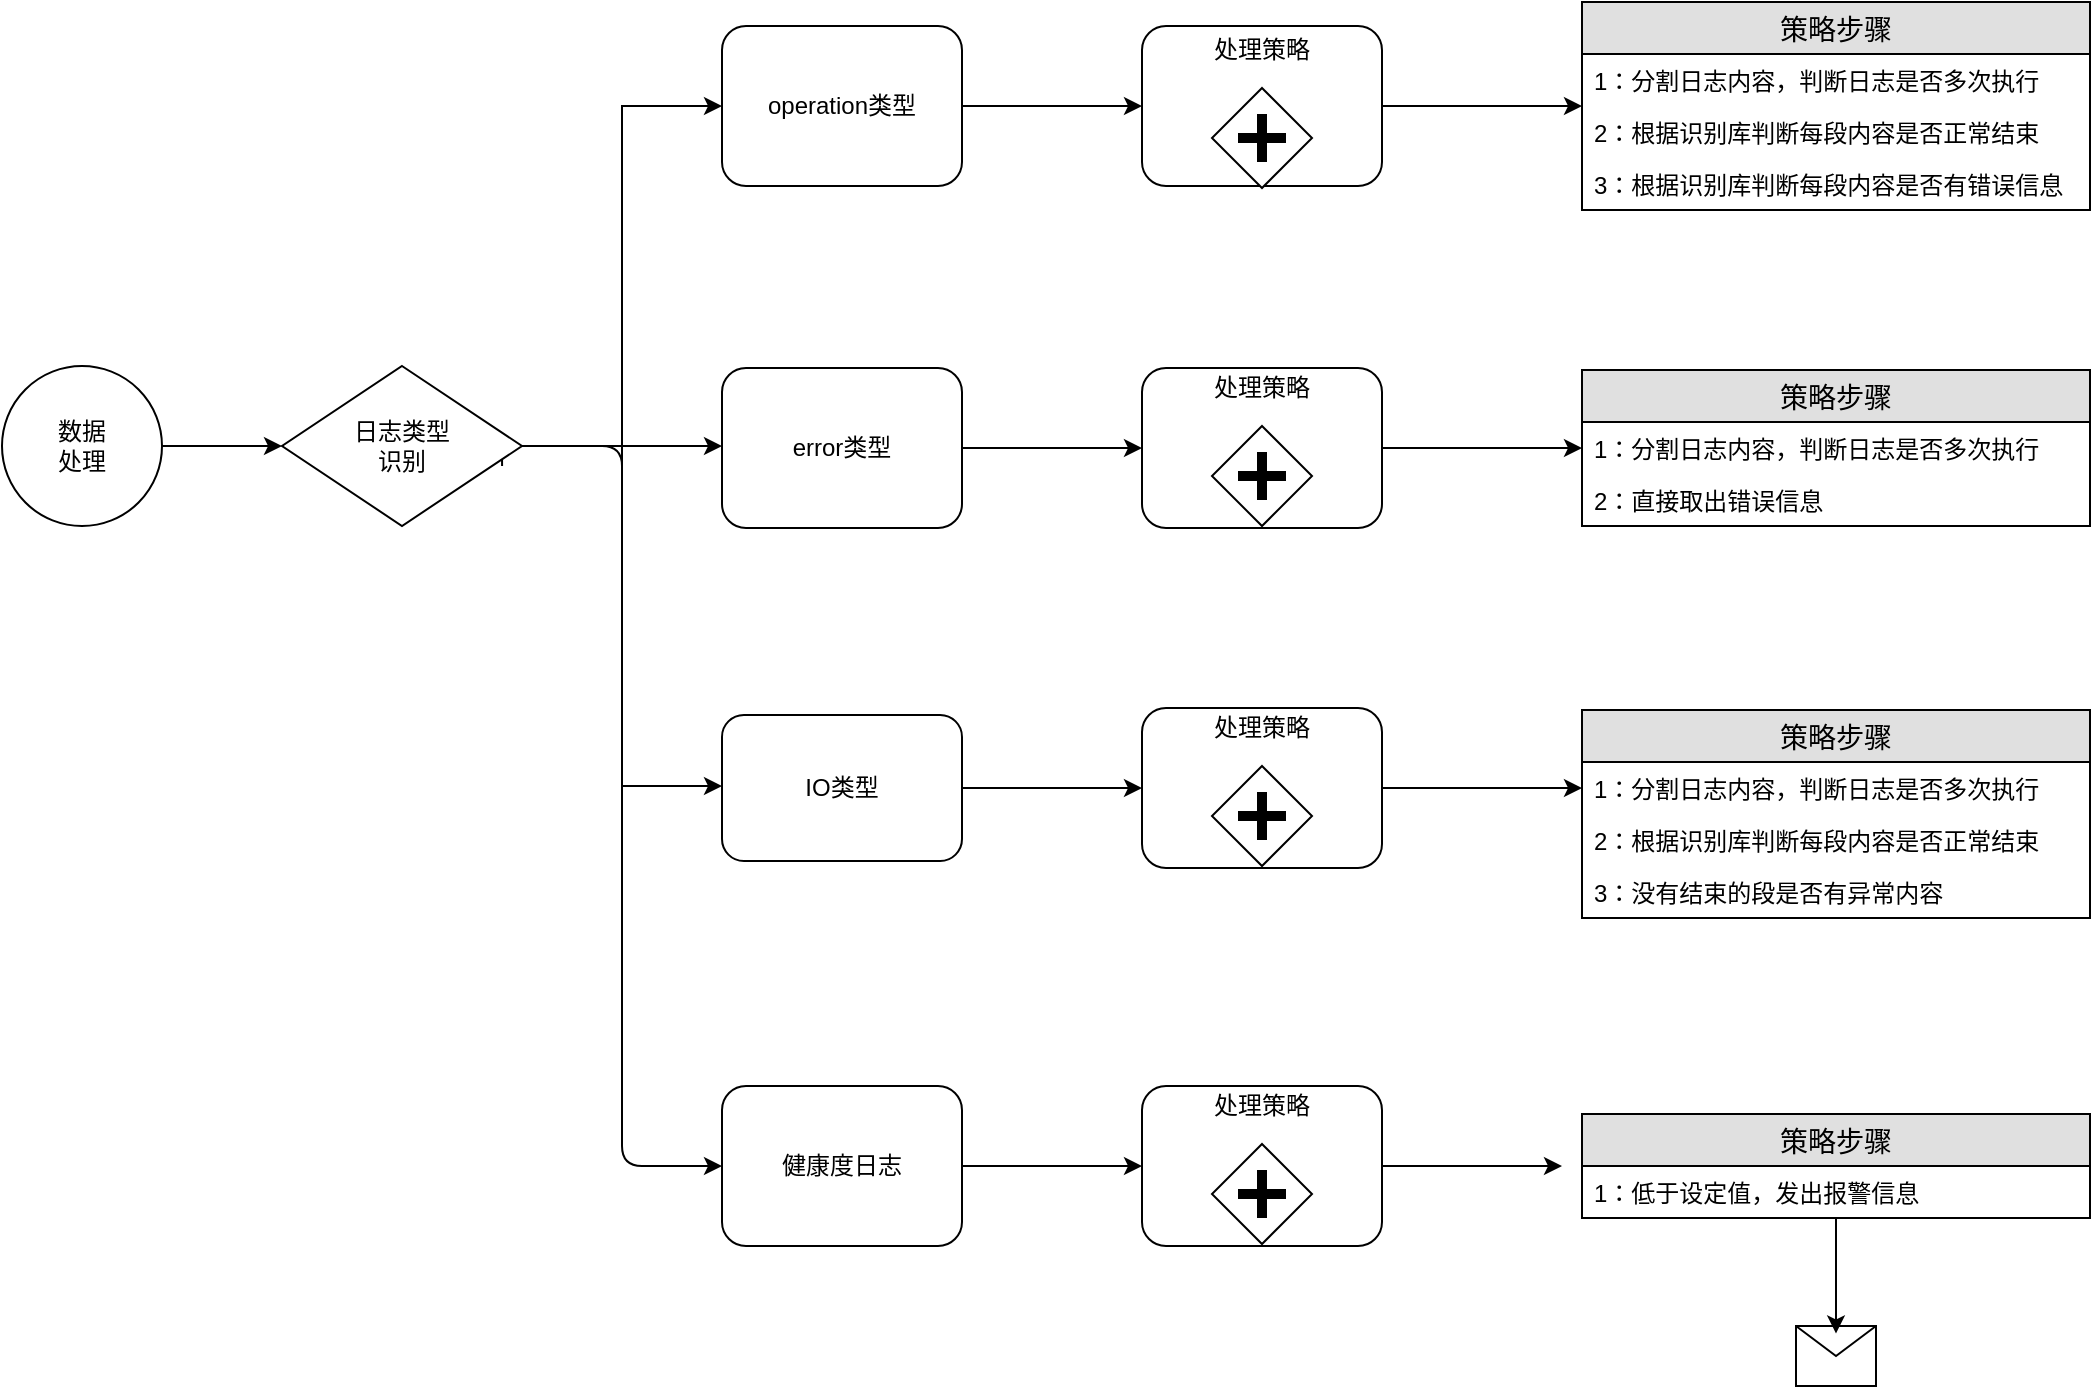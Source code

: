 <mxfile pages="1" version="11.2.1" type="github"><diagram name="Page-1" id="2a216829-ef6e-dabb-86c1-c78162f3ba2b"><mxGraphModel dx="1382" dy="749" grid="1" gridSize="10" guides="1" tooltips="1" connect="1" arrows="1" fold="1" page="1" pageScale="1" pageWidth="850" pageHeight="1100" background="#ffffff" math="0" shadow="0"><root><mxCell id="0"/><mxCell id="1" parent="0"/><mxCell id="58vfCw1-_vqvViAKtiIV-25" style="edgeStyle=orthogonalEdgeStyle;rounded=0;orthogonalLoop=1;jettySize=auto;html=1;entryX=0;entryY=0.5;entryDx=0;entryDy=0;" edge="1" parent="1" source="7a84cebc1def654-14" target="58vfCw1-_vqvViAKtiIV-21"><mxGeometry relative="1" as="geometry"/></mxCell><mxCell id="7a84cebc1def654-14" value="" style="html=1;whiteSpace=wrap;rounded=1;align=center;" parent="1" vertex="1"><mxGeometry x="630" y="251" width="120" height="80" as="geometry"/></mxCell><mxCell id="Y0pdreuylTFjnAot3WX9-14" style="edgeStyle=orthogonalEdgeStyle;rounded=0;orthogonalLoop=1;jettySize=auto;html=1;entryX=0;entryY=0.5;entryDx=0;entryDy=0;" parent="1" source="7a84cebc1def654-3" target="7a84cebc1def654-14" edge="1"><mxGeometry relative="1" as="geometry"><mxPoint x="780" y="290" as="targetPoint"/></mxGeometry></mxCell><mxCell id="7a84cebc1def654-3" value="error类型" style="shape=ext;rounded=1;html=1;whiteSpace=wrap;" parent="1" vertex="1"><mxGeometry x="420" y="251" width="120" height="80" as="geometry"/></mxCell><mxCell id="58vfCw1-_vqvViAKtiIV-42" style="edgeStyle=orthogonalEdgeStyle;rounded=0;orthogonalLoop=1;jettySize=auto;html=1;entryX=0;entryY=0.5;entryDx=0;entryDy=0;" edge="1" parent="1" source="7a84cebc1def654-8" target="58vfCw1-_vqvViAKtiIV-34"><mxGeometry relative="1" as="geometry"/></mxCell><mxCell id="7a84cebc1def654-8" value="健康度日志" style="shape=ext;rounded=1;html=1;whiteSpace=wrap;" parent="1" vertex="1"><mxGeometry x="420" y="610" width="120" height="80" as="geometry"/></mxCell><mxCell id="7a84cebc1def654-9" value="" style="shape=mxgraph.bpmn.shape;html=1;verticalLabelPosition=bottom;labelBackgroundColor=#ffffff;verticalAlign=top;perimeter=rhombusPerimeter;background=gateway;outline=none;symbol=parallelGw;" parent="1" vertex="1"><mxGeometry x="665" y="280" width="50" height="50" as="geometry"/></mxCell><mxCell id="7a84cebc1def654-28" value="" style="shape=message;whiteSpace=wrap;html=1;" parent="1" vertex="1"><mxGeometry x="957" y="730" width="40" height="30" as="geometry"/></mxCell><mxCell id="7a84cebc1def654-39" style="edgeStyle=orthogonalEdgeStyle;rounded=0;html=1;jettySize=auto;orthogonalLoop=1;" parent="1" target="7a84cebc1def654-3" edge="1"><mxGeometry relative="1" as="geometry"><mxPoint x="280" y="291" as="sourcePoint"/><Array as="points"><mxPoint x="280" y="290"/></Array></mxGeometry></mxCell><mxCell id="Y0pdreuylTFjnAot3WX9-34" style="edgeStyle=orthogonalEdgeStyle;rounded=0;orthogonalLoop=1;jettySize=auto;html=1;exitX=1;exitY=0.5;exitDx=0;exitDy=0;entryX=0;entryY=0.5;entryDx=0;entryDy=0;" parent="1" source="Y0pdreuylTFjnAot3WX9-2" target="Y0pdreuylTFjnAot3WX9-33" edge="1"><mxGeometry relative="1" as="geometry"/></mxCell><mxCell id="Y0pdreuylTFjnAot3WX9-2" value="数据&lt;br&gt;处理" style="ellipse;whiteSpace=wrap;html=1;aspect=fixed;" parent="1" vertex="1"><mxGeometry x="60" y="250" width="80" height="80" as="geometry"/></mxCell><mxCell id="58vfCw1-_vqvViAKtiIV-41" style="edgeStyle=orthogonalEdgeStyle;rounded=0;orthogonalLoop=1;jettySize=auto;html=1;entryX=0;entryY=0.5;entryDx=0;entryDy=0;" edge="1" parent="1" source="Y0pdreuylTFjnAot3WX9-11" target="58vfCw1-_vqvViAKtiIV-27"><mxGeometry relative="1" as="geometry"><mxPoint x="620" y="461" as="targetPoint"/></mxGeometry></mxCell><mxCell id="Y0pdreuylTFjnAot3WX9-11" value="IO类型" style="shape=ext;rounded=1;html=1;whiteSpace=wrap;" parent="1" vertex="1"><mxGeometry x="420" y="424.5" width="120" height="73" as="geometry"/></mxCell><mxCell id="Y0pdreuylTFjnAot3WX9-25" value="处理策略" style="text;html=1;strokeColor=none;fillColor=none;align=center;verticalAlign=middle;whiteSpace=wrap;rounded=0;" parent="1" vertex="1"><mxGeometry x="665" y="251" width="50" height="20" as="geometry"/></mxCell><mxCell id="Y0pdreuylTFjnAot3WX9-49" style="edgeStyle=orthogonalEdgeStyle;rounded=0;orthogonalLoop=1;jettySize=auto;html=1;exitX=1;exitY=0.5;exitDx=0;exitDy=0;entryX=0;entryY=0.5;entryDx=0;entryDy=0;" parent="1" source="Y0pdreuylTFjnAot3WX9-29" target="Y0pdreuylTFjnAot3WX9-40" edge="1"><mxGeometry relative="1" as="geometry"/></mxCell><mxCell id="Y0pdreuylTFjnAot3WX9-29" value="operation类型" style="shape=ext;rounded=1;html=1;whiteSpace=wrap;" parent="1" vertex="1"><mxGeometry x="420" y="80" width="120" height="80" as="geometry"/></mxCell><mxCell id="Y0pdreuylTFjnAot3WX9-38" style="edgeStyle=orthogonalEdgeStyle;rounded=0;orthogonalLoop=1;jettySize=auto;html=1;entryX=0;entryY=0.5;entryDx=0;entryDy=0;" parent="1" source="Y0pdreuylTFjnAot3WX9-33" target="Y0pdreuylTFjnAot3WX9-29" edge="1"><mxGeometry relative="1" as="geometry"/></mxCell><mxCell id="Y0pdreuylTFjnAot3WX9-44" style="edgeStyle=orthogonalEdgeStyle;rounded=0;orthogonalLoop=1;jettySize=auto;html=1;exitX=0.917;exitY=0.625;exitDx=0;exitDy=0;exitPerimeter=0;" parent="1" source="Y0pdreuylTFjnAot3WX9-33" edge="1"><mxGeometry relative="1" as="geometry"><mxPoint x="420" y="460" as="targetPoint"/><Array as="points"><mxPoint x="310" y="290"/><mxPoint x="370" y="290"/><mxPoint x="370" y="460"/></Array></mxGeometry></mxCell><mxCell id="Y0pdreuylTFjnAot3WX9-33" value="日志类型&lt;br&gt;识别" style="rhombus;whiteSpace=wrap;html=1;" parent="1" vertex="1"><mxGeometry x="200" y="250" width="120" height="80" as="geometry"/></mxCell><mxCell id="58vfCw1-_vqvViAKtiIV-24" style="edgeStyle=orthogonalEdgeStyle;rounded=0;orthogonalLoop=1;jettySize=auto;html=1;entryX=0;entryY=0.5;entryDx=0;entryDy=0;" edge="1" parent="1" source="Y0pdreuylTFjnAot3WX9-40" target="58vfCw1-_vqvViAKtiIV-8"><mxGeometry relative="1" as="geometry"/></mxCell><mxCell id="Y0pdreuylTFjnAot3WX9-40" value="" style="html=1;whiteSpace=wrap;rounded=1;align=center;" parent="1" vertex="1"><mxGeometry x="630" y="80" width="120" height="80" as="geometry"/></mxCell><mxCell id="Y0pdreuylTFjnAot3WX9-41" value="" style="shape=mxgraph.bpmn.shape;html=1;verticalLabelPosition=bottom;labelBackgroundColor=#ffffff;verticalAlign=top;perimeter=rhombusPerimeter;background=gateway;outline=none;symbol=parallelGw;" parent="1" vertex="1"><mxGeometry x="665" y="111" width="50" height="50" as="geometry"/></mxCell><mxCell id="Y0pdreuylTFjnAot3WX9-43" value="处理策略" style="text;html=1;strokeColor=none;fillColor=none;align=center;verticalAlign=middle;whiteSpace=wrap;rounded=0;" parent="1" vertex="1"><mxGeometry x="665" y="82" width="50" height="20" as="geometry"/></mxCell><mxCell id="Y0pdreuylTFjnAot3WX9-50" value="" style="endArrow=classic;html=1;entryX=0;entryY=0.5;entryDx=0;entryDy=0;" parent="1" source="Y0pdreuylTFjnAot3WX9-33" target="7a84cebc1def654-8" edge="1"><mxGeometry width="50" height="50" relative="1" as="geometry"><mxPoint x="320" y="340" as="sourcePoint"/><mxPoint x="390.711" y="290" as="targetPoint"/><Array as="points"><mxPoint x="370" y="290"/><mxPoint x="370" y="470"/><mxPoint x="370" y="650"/></Array></mxGeometry></mxCell><mxCell id="58vfCw1-_vqvViAKtiIV-8" value="策略步骤" style="swimlane;fontStyle=0;childLayout=stackLayout;horizontal=1;startSize=26;fillColor=#e0e0e0;horizontalStack=0;resizeParent=1;resizeParentMax=0;resizeLast=0;collapsible=1;marginBottom=0;swimlaneFillColor=#ffffff;align=center;fontSize=14;" vertex="1" parent="1"><mxGeometry x="850" y="68" width="254" height="104" as="geometry"><mxRectangle x="856" y="94" width="90" height="26" as="alternateBounds"/></mxGeometry></mxCell><mxCell id="58vfCw1-_vqvViAKtiIV-9" value="1：分割日志内容，判断日志是否多次执行" style="text;strokeColor=none;fillColor=none;spacingLeft=4;spacingRight=4;overflow=hidden;rotatable=0;points=[[0,0.5],[1,0.5]];portConstraint=eastwest;fontSize=12;" vertex="1" parent="58vfCw1-_vqvViAKtiIV-8"><mxGeometry y="26" width="254" height="26" as="geometry"/></mxCell><mxCell id="58vfCw1-_vqvViAKtiIV-12" value="2：根据识别库判断每段内容是否正常结束" style="text;strokeColor=none;fillColor=none;spacingLeft=4;spacingRight=4;overflow=hidden;rotatable=0;points=[[0,0.5],[1,0.5]];portConstraint=eastwest;fontSize=12;" vertex="1" parent="58vfCw1-_vqvViAKtiIV-8"><mxGeometry y="52" width="254" height="26" as="geometry"/></mxCell><mxCell id="58vfCw1-_vqvViAKtiIV-16" value="3：根据识别库判断每段内容是否有错误信息" style="text;strokeColor=none;fillColor=none;spacingLeft=4;spacingRight=4;overflow=hidden;rotatable=0;points=[[0,0.5],[1,0.5]];portConstraint=eastwest;fontSize=12;" vertex="1" parent="58vfCw1-_vqvViAKtiIV-8"><mxGeometry y="78" width="254" height="26" as="geometry"/></mxCell><mxCell id="58vfCw1-_vqvViAKtiIV-20" value="策略步骤" style="swimlane;fontStyle=0;childLayout=stackLayout;horizontal=1;startSize=26;fillColor=#e0e0e0;horizontalStack=0;resizeParent=1;resizeParentMax=0;resizeLast=0;collapsible=1;marginBottom=0;swimlaneFillColor=#ffffff;align=center;fontSize=14;" vertex="1" parent="1"><mxGeometry x="850" y="252" width="254" height="78" as="geometry"><mxRectangle x="856" y="94" width="90" height="26" as="alternateBounds"/></mxGeometry></mxCell><mxCell id="58vfCw1-_vqvViAKtiIV-21" value="1：分割日志内容，判断日志是否多次执行" style="text;strokeColor=none;fillColor=none;spacingLeft=4;spacingRight=4;overflow=hidden;rotatable=0;points=[[0,0.5],[1,0.5]];portConstraint=eastwest;fontSize=12;" vertex="1" parent="58vfCw1-_vqvViAKtiIV-20"><mxGeometry y="26" width="254" height="26" as="geometry"/></mxCell><mxCell id="58vfCw1-_vqvViAKtiIV-22" value="2：直接取出错误信息" style="text;strokeColor=none;fillColor=none;spacingLeft=4;spacingRight=4;overflow=hidden;rotatable=0;points=[[0,0.5],[1,0.5]];portConstraint=eastwest;fontSize=12;" vertex="1" parent="58vfCw1-_vqvViAKtiIV-20"><mxGeometry y="52" width="254" height="26" as="geometry"/></mxCell><mxCell id="58vfCw1-_vqvViAKtiIV-26" style="edgeStyle=orthogonalEdgeStyle;rounded=0;orthogonalLoop=1;jettySize=auto;html=1;entryX=0;entryY=0.5;entryDx=0;entryDy=0;" edge="1" parent="1" source="58vfCw1-_vqvViAKtiIV-27" target="58vfCw1-_vqvViAKtiIV-31"><mxGeometry relative="1" as="geometry"/></mxCell><mxCell id="58vfCw1-_vqvViAKtiIV-27" value="" style="html=1;whiteSpace=wrap;rounded=1;align=center;" vertex="1" parent="1"><mxGeometry x="630" y="421" width="120" height="80" as="geometry"/></mxCell><mxCell id="58vfCw1-_vqvViAKtiIV-28" value="" style="shape=mxgraph.bpmn.shape;html=1;verticalLabelPosition=bottom;labelBackgroundColor=#ffffff;verticalAlign=top;perimeter=rhombusPerimeter;background=gateway;outline=none;symbol=parallelGw;" vertex="1" parent="1"><mxGeometry x="665" y="450" width="50" height="50" as="geometry"/></mxCell><mxCell id="58vfCw1-_vqvViAKtiIV-29" value="处理策略" style="text;html=1;strokeColor=none;fillColor=none;align=center;verticalAlign=middle;whiteSpace=wrap;rounded=0;" vertex="1" parent="1"><mxGeometry x="665" y="421" width="50" height="20" as="geometry"/></mxCell><mxCell id="58vfCw1-_vqvViAKtiIV-30" value="策略步骤" style="swimlane;fontStyle=0;childLayout=stackLayout;horizontal=1;startSize=26;fillColor=#e0e0e0;horizontalStack=0;resizeParent=1;resizeParentMax=0;resizeLast=0;collapsible=1;marginBottom=0;swimlaneFillColor=#ffffff;align=center;fontSize=14;" vertex="1" parent="1"><mxGeometry x="850" y="422" width="254" height="104" as="geometry"><mxRectangle x="856" y="94" width="90" height="26" as="alternateBounds"/></mxGeometry></mxCell><mxCell id="58vfCw1-_vqvViAKtiIV-31" value="1：分割日志内容，判断日志是否多次执行" style="text;strokeColor=none;fillColor=none;spacingLeft=4;spacingRight=4;overflow=hidden;rotatable=0;points=[[0,0.5],[1,0.5]];portConstraint=eastwest;fontSize=12;" vertex="1" parent="58vfCw1-_vqvViAKtiIV-30"><mxGeometry y="26" width="254" height="26" as="geometry"/></mxCell><mxCell id="58vfCw1-_vqvViAKtiIV-32" value="2：根据识别库判断每段内容是否正常结束" style="text;strokeColor=none;fillColor=none;spacingLeft=4;spacingRight=4;overflow=hidden;rotatable=0;points=[[0,0.5],[1,0.5]];portConstraint=eastwest;fontSize=12;" vertex="1" parent="58vfCw1-_vqvViAKtiIV-30"><mxGeometry y="52" width="254" height="26" as="geometry"/></mxCell><mxCell id="58vfCw1-_vqvViAKtiIV-51" value="3：没有结束的段是否有异常内容" style="text;strokeColor=none;fillColor=none;spacingLeft=4;spacingRight=4;overflow=hidden;rotatable=0;points=[[0,0.5],[1,0.5]];portConstraint=eastwest;fontSize=12;" vertex="1" parent="58vfCw1-_vqvViAKtiIV-30"><mxGeometry y="78" width="254" height="26" as="geometry"/></mxCell><mxCell id="58vfCw1-_vqvViAKtiIV-47" style="edgeStyle=orthogonalEdgeStyle;rounded=0;orthogonalLoop=1;jettySize=auto;html=1;" edge="1" parent="1" source="58vfCw1-_vqvViAKtiIV-34"><mxGeometry relative="1" as="geometry"><mxPoint x="840" y="650" as="targetPoint"/></mxGeometry></mxCell><mxCell id="58vfCw1-_vqvViAKtiIV-34" value="" style="html=1;whiteSpace=wrap;rounded=1;align=center;" vertex="1" parent="1"><mxGeometry x="630" y="610" width="120" height="80" as="geometry"/></mxCell><mxCell id="58vfCw1-_vqvViAKtiIV-35" value="" style="shape=mxgraph.bpmn.shape;html=1;verticalLabelPosition=bottom;labelBackgroundColor=#ffffff;verticalAlign=top;perimeter=rhombusPerimeter;background=gateway;outline=none;symbol=parallelGw;" vertex="1" parent="1"><mxGeometry x="665" y="639" width="50" height="50" as="geometry"/></mxCell><mxCell id="58vfCw1-_vqvViAKtiIV-36" value="处理策略" style="text;html=1;strokeColor=none;fillColor=none;align=center;verticalAlign=middle;whiteSpace=wrap;rounded=0;" vertex="1" parent="1"><mxGeometry x="665" y="610" width="50" height="20" as="geometry"/></mxCell><mxCell id="58vfCw1-_vqvViAKtiIV-37" value="策略步骤" style="swimlane;fontStyle=0;childLayout=stackLayout;horizontal=1;startSize=26;fillColor=#e0e0e0;horizontalStack=0;resizeParent=1;resizeParentMax=0;resizeLast=0;collapsible=1;marginBottom=0;swimlaneFillColor=#ffffff;align=center;fontSize=14;" vertex="1" parent="1"><mxGeometry x="850" y="624" width="254" height="52" as="geometry"><mxRectangle x="856" y="94" width="90" height="26" as="alternateBounds"/></mxGeometry></mxCell><mxCell id="58vfCw1-_vqvViAKtiIV-38" value="1：低于设定值，发出报警信息" style="text;strokeColor=none;fillColor=none;spacingLeft=4;spacingRight=4;overflow=hidden;rotatable=0;points=[[0,0.5],[1,0.5]];portConstraint=eastwest;fontSize=12;" vertex="1" parent="58vfCw1-_vqvViAKtiIV-37"><mxGeometry y="26" width="254" height="26" as="geometry"/></mxCell><mxCell id="58vfCw1-_vqvViAKtiIV-43" value="" style="endArrow=classic;html=1;" edge="1" parent="1" source="58vfCw1-_vqvViAKtiIV-37"><mxGeometry width="50" height="50" relative="1" as="geometry"><mxPoint x="977" y="713" as="sourcePoint"/><mxPoint x="977" y="733.711" as="targetPoint"/></mxGeometry></mxCell></root></mxGraphModel></diagram></mxfile>